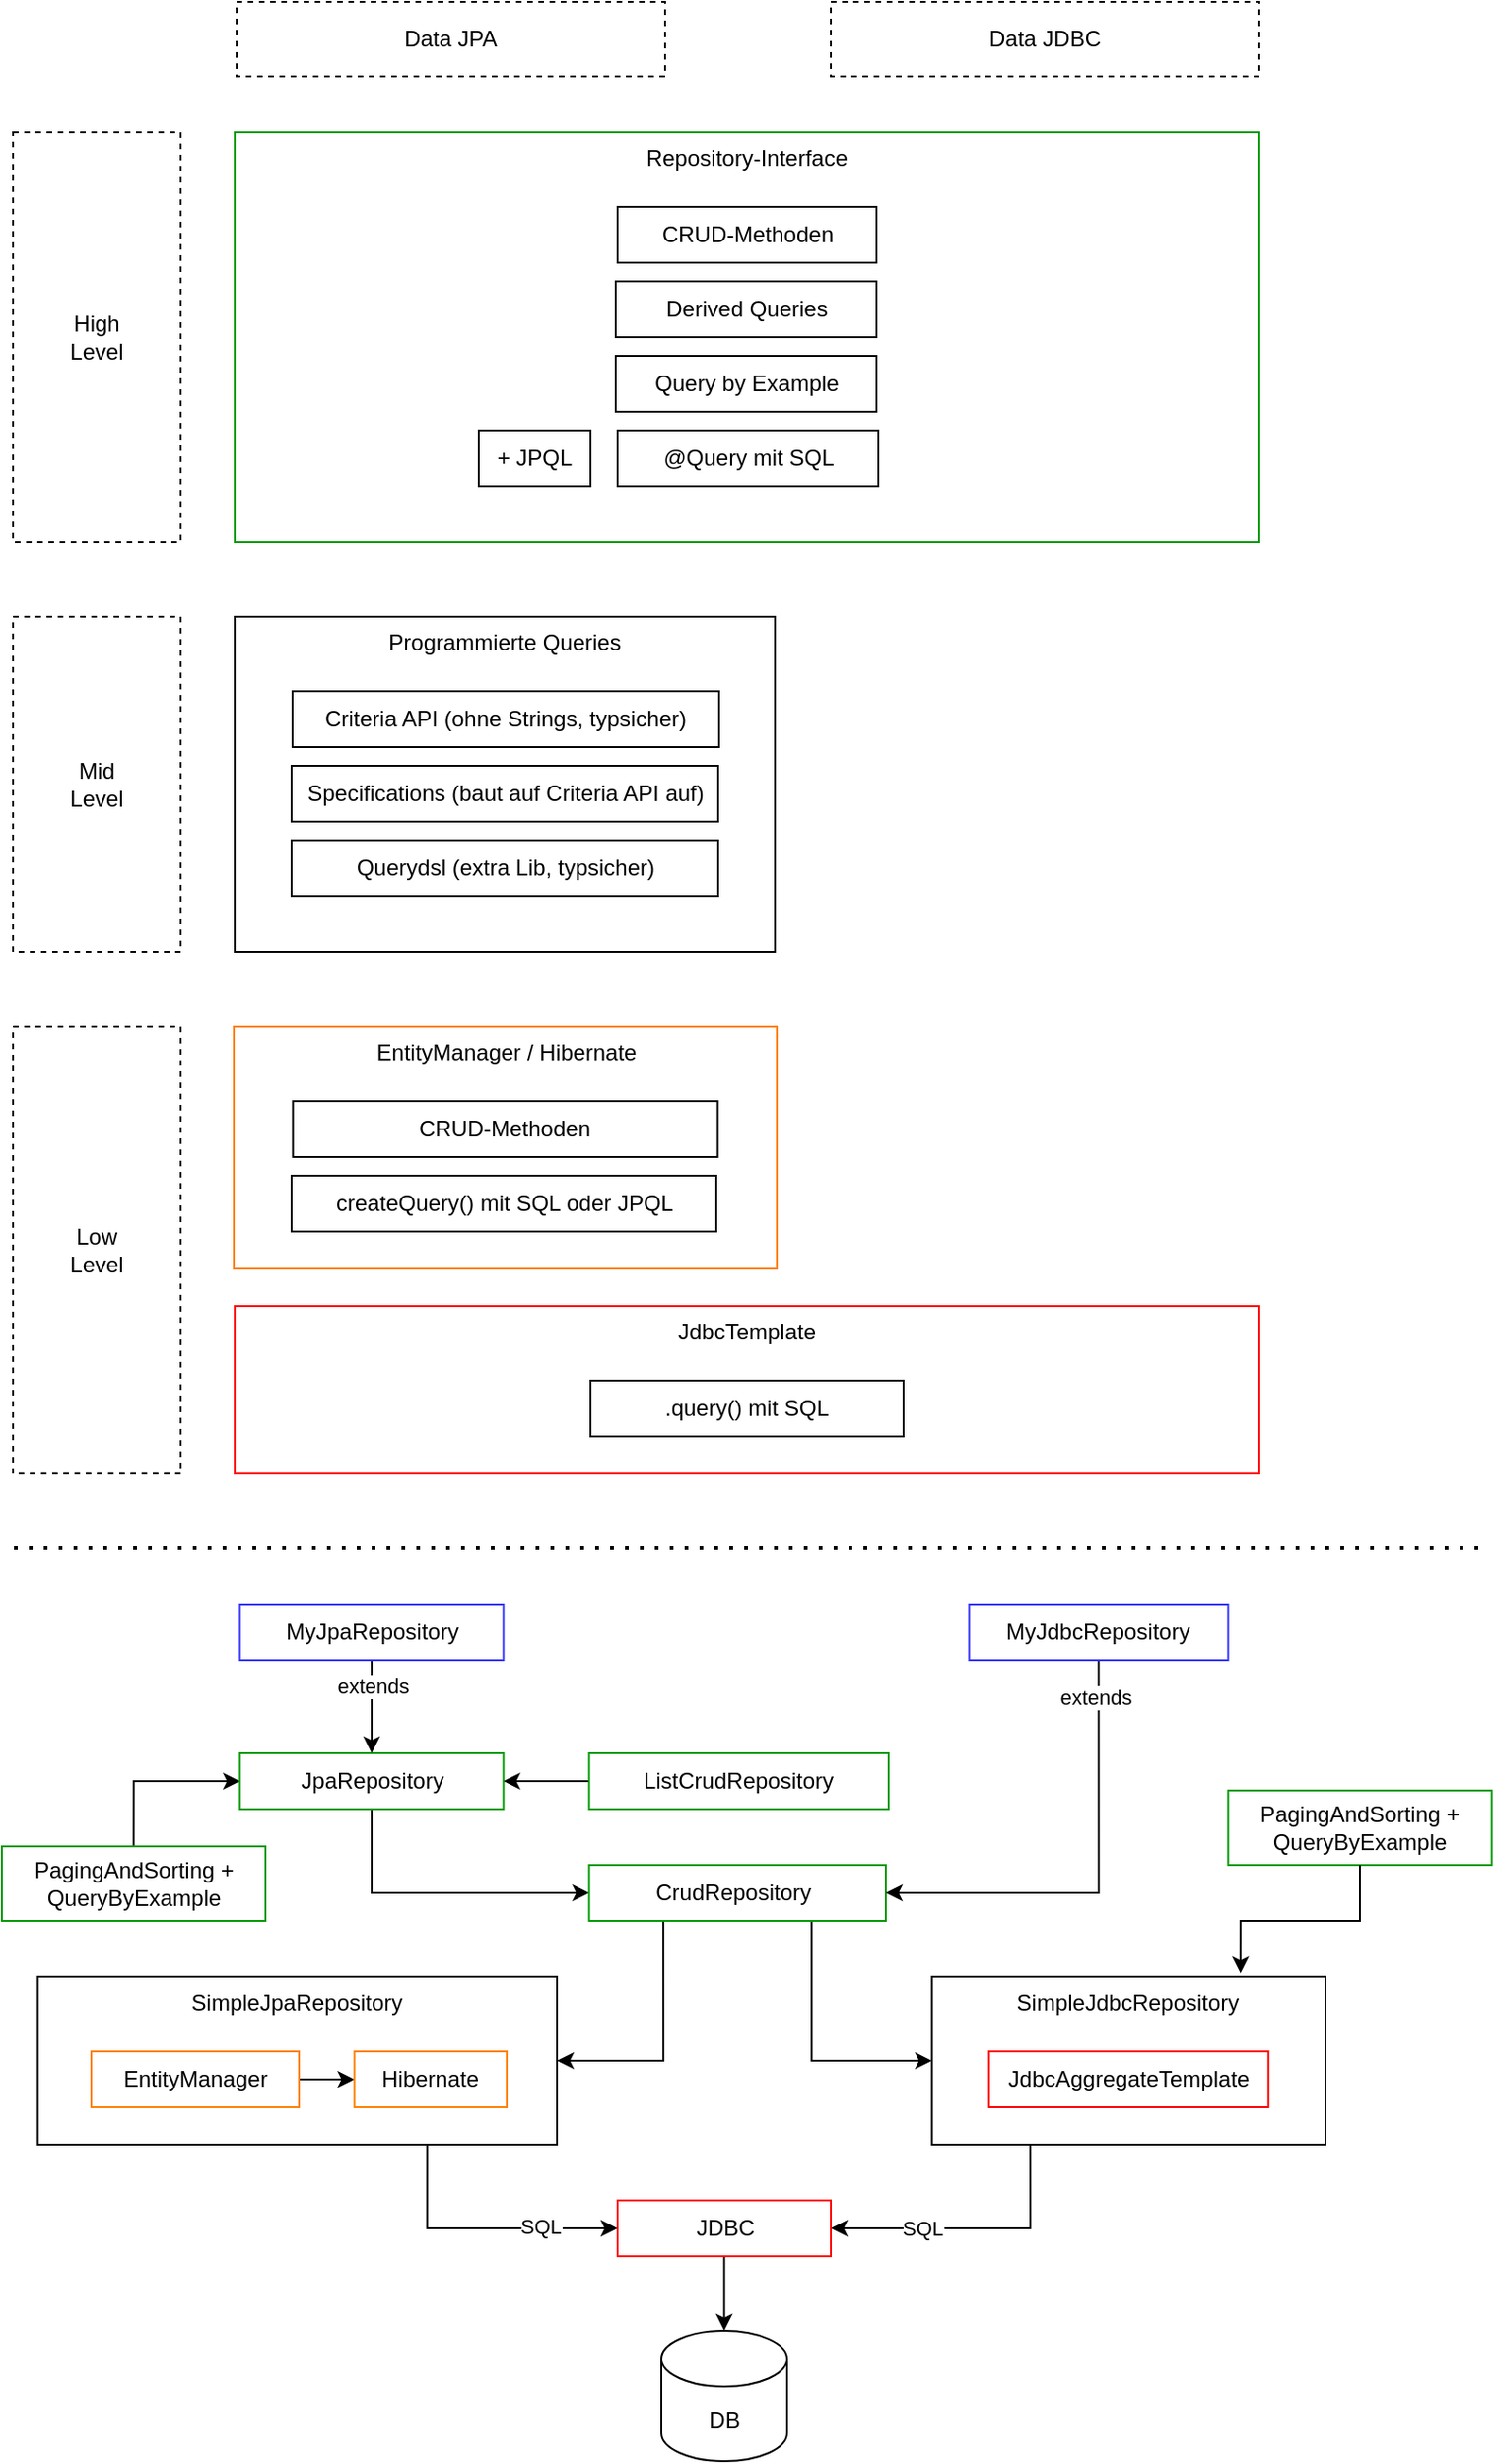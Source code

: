 <mxfile version="28.1.2">
  <diagram name="Seite-1" id="rULd7pBgQ6awdKB3KA3O">
    <mxGraphModel dx="1411" dy="775" grid="1" gridSize="10" guides="1" tooltips="1" connect="1" arrows="1" fold="1" page="1" pageScale="1" pageWidth="827" pageHeight="1169" math="0" shadow="0">
      <root>
        <mxCell id="0" />
        <mxCell id="1" parent="0" />
        <mxCell id="Ut3QOmlQ1fsutzuc1gcF-23" value="EntityManager / Hibernate" style="rounded=0;whiteSpace=wrap;html=1;verticalAlign=top;strokeColor=#FF8000;" parent="1" vertex="1">
          <mxGeometry x="138.5" y="560" width="291.5" height="130" as="geometry" />
        </mxCell>
        <mxCell id="vK8HXaf2Bst8ul_hzYVm-42" value="Repository-Interface" style="rounded=0;whiteSpace=wrap;html=1;verticalAlign=top;strokeColor=#009900;" parent="1" vertex="1">
          <mxGeometry x="139" y="80" width="550" height="220" as="geometry" />
        </mxCell>
        <mxCell id="Ut3QOmlQ1fsutzuc1gcF-1" value="CRUD-Methoden" style="rounded=0;whiteSpace=wrap;html=1;verticalAlign=middle;" parent="1" vertex="1">
          <mxGeometry x="344.5" y="120" width="139" height="30" as="geometry" />
        </mxCell>
        <mxCell id="Ut3QOmlQ1fsutzuc1gcF-2" value="Derived Queries" style="rounded=0;whiteSpace=wrap;html=1;verticalAlign=middle;" parent="1" vertex="1">
          <mxGeometry x="343.5" y="160" width="140" height="30" as="geometry" />
        </mxCell>
        <mxCell id="Ut3QOmlQ1fsutzuc1gcF-6" value="Data JPA" style="rounded=0;whiteSpace=wrap;html=1;dashed=1;" parent="1" vertex="1">
          <mxGeometry x="140" y="10" width="230" height="40" as="geometry" />
        </mxCell>
        <mxCell id="Ut3QOmlQ1fsutzuc1gcF-7" value="Data JDBC" style="rounded=0;whiteSpace=wrap;html=1;dashed=1;" parent="1" vertex="1">
          <mxGeometry x="459" y="10" width="230" height="40" as="geometry" />
        </mxCell>
        <mxCell id="Ut3QOmlQ1fsutzuc1gcF-12" value="Programmierte Queries" style="rounded=0;whiteSpace=wrap;html=1;verticalAlign=top;" parent="1" vertex="1">
          <mxGeometry x="139" y="340" width="290" height="180" as="geometry" />
        </mxCell>
        <mxCell id="Ut3QOmlQ1fsutzuc1gcF-13" value="Criteria API (ohne Strings, typsicher)" style="rounded=0;whiteSpace=wrap;html=1;verticalAlign=middle;" parent="1" vertex="1">
          <mxGeometry x="170" y="380" width="229" height="30" as="geometry" />
        </mxCell>
        <mxCell id="Ut3QOmlQ1fsutzuc1gcF-14" value="CRUD-Methoden" style="rounded=0;whiteSpace=wrap;html=1;verticalAlign=middle;" parent="1" vertex="1">
          <mxGeometry x="170.25" y="600" width="228" height="30" as="geometry" />
        </mxCell>
        <mxCell id="Ut3QOmlQ1fsutzuc1gcF-15" value="JdbcTemplate" style="rounded=0;whiteSpace=wrap;html=1;verticalAlign=top;strokeColor=#FF0000;" parent="1" vertex="1">
          <mxGeometry x="139" y="710" width="550" height="90" as="geometry" />
        </mxCell>
        <mxCell id="Ut3QOmlQ1fsutzuc1gcF-17" value=".query() mit SQL" style="rounded=0;whiteSpace=wrap;html=1;verticalAlign=middle;" parent="1" vertex="1">
          <mxGeometry x="330" y="750" width="168" height="30" as="geometry" />
        </mxCell>
        <mxCell id="Ut3QOmlQ1fsutzuc1gcF-18" value="Specifications (baut auf Criteria API auf)" style="rounded=0;whiteSpace=wrap;html=1;verticalAlign=middle;" parent="1" vertex="1">
          <mxGeometry x="169.5" y="420" width="229" height="30" as="geometry" />
        </mxCell>
        <mxCell id="Ut3QOmlQ1fsutzuc1gcF-19" value="High&lt;div&gt;Level&lt;/div&gt;" style="rounded=0;whiteSpace=wrap;html=1;dashed=1;" parent="1" vertex="1">
          <mxGeometry x="20" y="80" width="90" height="220" as="geometry" />
        </mxCell>
        <mxCell id="Ut3QOmlQ1fsutzuc1gcF-20" value="Mid&lt;div&gt;Level&lt;/div&gt;" style="rounded=0;whiteSpace=wrap;html=1;dashed=1;" parent="1" vertex="1">
          <mxGeometry x="20" y="340" width="90" height="180" as="geometry" />
        </mxCell>
        <mxCell id="Ut3QOmlQ1fsutzuc1gcF-21" value="Low&lt;div&gt;Level&lt;/div&gt;" style="rounded=0;whiteSpace=wrap;html=1;dashed=1;" parent="1" vertex="1">
          <mxGeometry x="20" y="560" width="90" height="240" as="geometry" />
        </mxCell>
        <mxCell id="Ut3QOmlQ1fsutzuc1gcF-22" value="Query by Example" style="rounded=0;whiteSpace=wrap;html=1;verticalAlign=middle;" parent="1" vertex="1">
          <mxGeometry x="343.5" y="200" width="140" height="30" as="geometry" />
        </mxCell>
        <mxCell id="Ut3QOmlQ1fsutzuc1gcF-24" value="Querydsl (extra Lib, typsicher)" style="rounded=0;whiteSpace=wrap;html=1;verticalAlign=middle;" parent="1" vertex="1">
          <mxGeometry x="169.5" y="460" width="229" height="30" as="geometry" />
        </mxCell>
        <mxCell id="Ut3QOmlQ1fsutzuc1gcF-25" value="" style="endArrow=none;dashed=1;html=1;dashPattern=1 3;strokeWidth=2;rounded=0;" parent="1" edge="1">
          <mxGeometry width="50" height="50" relative="1" as="geometry">
            <mxPoint x="20.5" y="840" as="sourcePoint" />
            <mxPoint x="810.5" y="840" as="targetPoint" />
          </mxGeometry>
        </mxCell>
        <mxCell id="Ut3QOmlQ1fsutzuc1gcF-41" style="edgeStyle=orthogonalEdgeStyle;rounded=0;orthogonalLoop=1;jettySize=auto;html=1;exitX=0.5;exitY=1;exitDx=0;exitDy=0;entryX=0;entryY=0.5;entryDx=0;entryDy=0;" parent="1" source="Ut3QOmlQ1fsutzuc1gcF-26" target="Ut3QOmlQ1fsutzuc1gcF-28" edge="1">
          <mxGeometry relative="1" as="geometry" />
        </mxCell>
        <mxCell id="Ut3QOmlQ1fsutzuc1gcF-26" value="JpaRepository" style="rounded=0;whiteSpace=wrap;html=1;verticalAlign=middle;strokeColor=#009900;" parent="1" vertex="1">
          <mxGeometry x="141.75" y="950" width="141.5" height="30" as="geometry" />
        </mxCell>
        <mxCell id="Ut3QOmlQ1fsutzuc1gcF-45" style="edgeStyle=orthogonalEdgeStyle;rounded=0;orthogonalLoop=1;jettySize=auto;html=1;exitX=0.5;exitY=1;exitDx=0;exitDy=0;entryX=0.5;entryY=0;entryDx=0;entryDy=0;" parent="1" source="Ut3QOmlQ1fsutzuc1gcF-27" target="Ut3QOmlQ1fsutzuc1gcF-26" edge="1">
          <mxGeometry relative="1" as="geometry" />
        </mxCell>
        <mxCell id="GMvpRuGKGKD4QVABmz52-10" value="extends" style="edgeLabel;html=1;align=center;verticalAlign=middle;resizable=0;points=[];" parent="Ut3QOmlQ1fsutzuc1gcF-45" vertex="1" connectable="0">
          <mxGeometry x="-0.45" y="-3" relative="1" as="geometry">
            <mxPoint x="3" as="offset" />
          </mxGeometry>
        </mxCell>
        <mxCell id="Ut3QOmlQ1fsutzuc1gcF-27" value="MyJpaRepository" style="rounded=0;whiteSpace=wrap;html=1;verticalAlign=middle;strokeColor=#3333FF;" parent="1" vertex="1">
          <mxGeometry x="141.75" y="870" width="141.5" height="30" as="geometry" />
        </mxCell>
        <mxCell id="Ut3QOmlQ1fsutzuc1gcF-43" style="edgeStyle=orthogonalEdgeStyle;rounded=0;orthogonalLoop=1;jettySize=auto;html=1;exitX=0.75;exitY=1;exitDx=0;exitDy=0;entryX=0;entryY=0.5;entryDx=0;entryDy=0;" parent="1" source="Ut3QOmlQ1fsutzuc1gcF-28" target="Ut3QOmlQ1fsutzuc1gcF-36" edge="1">
          <mxGeometry relative="1" as="geometry" />
        </mxCell>
        <mxCell id="Ut3QOmlQ1fsutzuc1gcF-44" style="edgeStyle=orthogonalEdgeStyle;rounded=0;orthogonalLoop=1;jettySize=auto;html=1;exitX=0.25;exitY=1;exitDx=0;exitDy=0;entryX=1;entryY=0.5;entryDx=0;entryDy=0;" parent="1" source="Ut3QOmlQ1fsutzuc1gcF-28" target="Ut3QOmlQ1fsutzuc1gcF-29" edge="1">
          <mxGeometry relative="1" as="geometry" />
        </mxCell>
        <mxCell id="Ut3QOmlQ1fsutzuc1gcF-28" value="CrudRepository&amp;nbsp;" style="rounded=0;whiteSpace=wrap;html=1;verticalAlign=middle;strokeColor=#009900;" parent="1" vertex="1">
          <mxGeometry x="329.25" y="1010" width="159.25" height="30" as="geometry" />
        </mxCell>
        <mxCell id="GMvpRuGKGKD4QVABmz52-4" style="edgeStyle=orthogonalEdgeStyle;rounded=0;orthogonalLoop=1;jettySize=auto;html=1;exitX=0.75;exitY=1;exitDx=0;exitDy=0;entryX=0;entryY=0.5;entryDx=0;entryDy=0;" parent="1" source="Ut3QOmlQ1fsutzuc1gcF-29" target="GMvpRuGKGKD4QVABmz52-3" edge="1">
          <mxGeometry relative="1" as="geometry" />
        </mxCell>
        <mxCell id="GMvpRuGKGKD4QVABmz52-8" value="SQL" style="edgeLabel;html=1;align=center;verticalAlign=middle;resizable=0;points=[];" parent="GMvpRuGKGKD4QVABmz52-4" vertex="1" connectable="0">
          <mxGeometry x="0.424" y="1" relative="1" as="geometry">
            <mxPoint as="offset" />
          </mxGeometry>
        </mxCell>
        <mxCell id="Ut3QOmlQ1fsutzuc1gcF-29" value="SimpleJpaRepository" style="rounded=0;whiteSpace=wrap;html=1;verticalAlign=top;" parent="1" vertex="1">
          <mxGeometry x="33.25" y="1070" width="278.75" height="90" as="geometry" />
        </mxCell>
        <mxCell id="GMvpRuGKGKD4QVABmz52-2" value="" style="edgeStyle=orthogonalEdgeStyle;rounded=0;orthogonalLoop=1;jettySize=auto;html=1;" parent="1" source="Ut3QOmlQ1fsutzuc1gcF-34" target="GMvpRuGKGKD4QVABmz52-1" edge="1">
          <mxGeometry relative="1" as="geometry" />
        </mxCell>
        <mxCell id="Ut3QOmlQ1fsutzuc1gcF-34" value="EntityManager" style="rounded=0;whiteSpace=wrap;html=1;verticalAlign=middle;strokeColor=#FF8000;" parent="1" vertex="1">
          <mxGeometry x="62" y="1110" width="111.5" height="30" as="geometry" />
        </mxCell>
        <mxCell id="Ut3QOmlQ1fsutzuc1gcF-42" style="edgeStyle=orthogonalEdgeStyle;rounded=0;orthogonalLoop=1;jettySize=auto;html=1;exitX=0.5;exitY=1;exitDx=0;exitDy=0;entryX=1;entryY=0.5;entryDx=0;entryDy=0;" parent="1" source="Ut3QOmlQ1fsutzuc1gcF-35" target="Ut3QOmlQ1fsutzuc1gcF-28" edge="1">
          <mxGeometry relative="1" as="geometry" />
        </mxCell>
        <mxCell id="GMvpRuGKGKD4QVABmz52-11" value="extends" style="edgeLabel;html=1;align=center;verticalAlign=middle;resizable=0;points=[];" parent="Ut3QOmlQ1fsutzuc1gcF-42" vertex="1" connectable="0">
          <mxGeometry x="-0.834" y="-2" relative="1" as="geometry">
            <mxPoint as="offset" />
          </mxGeometry>
        </mxCell>
        <mxCell id="Ut3QOmlQ1fsutzuc1gcF-35" value="MyJdbcRepository" style="rounded=0;whiteSpace=wrap;html=1;verticalAlign=middle;strokeColor=#3333FF;" parent="1" vertex="1">
          <mxGeometry x="533.25" y="870" width="139" height="30" as="geometry" />
        </mxCell>
        <mxCell id="GMvpRuGKGKD4QVABmz52-5" style="edgeStyle=orthogonalEdgeStyle;rounded=0;orthogonalLoop=1;jettySize=auto;html=1;exitX=0.25;exitY=1;exitDx=0;exitDy=0;entryX=1;entryY=0.5;entryDx=0;entryDy=0;" parent="1" source="Ut3QOmlQ1fsutzuc1gcF-36" target="GMvpRuGKGKD4QVABmz52-3" edge="1">
          <mxGeometry relative="1" as="geometry" />
        </mxCell>
        <mxCell id="GMvpRuGKGKD4QVABmz52-9" value="SQL" style="edgeLabel;html=1;align=center;verticalAlign=middle;resizable=0;points=[];" parent="GMvpRuGKGKD4QVABmz52-5" vertex="1" connectable="0">
          <mxGeometry x="0.355" relative="1" as="geometry">
            <mxPoint as="offset" />
          </mxGeometry>
        </mxCell>
        <mxCell id="Ut3QOmlQ1fsutzuc1gcF-36" value="SimpleJdbcRepository" style="rounded=0;whiteSpace=wrap;html=1;verticalAlign=top;" parent="1" vertex="1">
          <mxGeometry x="513.25" y="1070" width="211.25" height="90" as="geometry" />
        </mxCell>
        <mxCell id="Ut3QOmlQ1fsutzuc1gcF-38" value="JdbcAggregateTemplate" style="rounded=0;whiteSpace=wrap;html=1;verticalAlign=middle;strokeColor=#FF0000;" parent="1" vertex="1">
          <mxGeometry x="543.87" y="1110" width="150" height="30" as="geometry" />
        </mxCell>
        <mxCell id="Ut3QOmlQ1fsutzuc1gcF-47" style="edgeStyle=orthogonalEdgeStyle;rounded=0;orthogonalLoop=1;jettySize=auto;html=1;exitX=0.5;exitY=0;exitDx=0;exitDy=0;entryX=0;entryY=0.5;entryDx=0;entryDy=0;" parent="1" source="Ut3QOmlQ1fsutzuc1gcF-46" target="Ut3QOmlQ1fsutzuc1gcF-26" edge="1">
          <mxGeometry relative="1" as="geometry" />
        </mxCell>
        <mxCell id="Ut3QOmlQ1fsutzuc1gcF-46" value="PagingAndSorting +&lt;div&gt;QueryByExample&lt;/div&gt;" style="rounded=0;whiteSpace=wrap;html=1;verticalAlign=middle;strokeColor=#009900;" parent="1" vertex="1">
          <mxGeometry x="14" y="1000" width="141.5" height="40" as="geometry" />
        </mxCell>
        <mxCell id="Ut3QOmlQ1fsutzuc1gcF-48" value="PagingAndSorting +&lt;div&gt;QueryByExample&lt;/div&gt;" style="rounded=0;whiteSpace=wrap;html=1;verticalAlign=middle;strokeColor=#009900;" parent="1" vertex="1">
          <mxGeometry x="672.25" y="970" width="141.5" height="40" as="geometry" />
        </mxCell>
        <mxCell id="Ut3QOmlQ1fsutzuc1gcF-51" style="edgeStyle=orthogonalEdgeStyle;rounded=0;orthogonalLoop=1;jettySize=auto;html=1;exitX=0.5;exitY=1;exitDx=0;exitDy=0;entryX=0.784;entryY=-0.02;entryDx=0;entryDy=0;entryPerimeter=0;" parent="1" source="Ut3QOmlQ1fsutzuc1gcF-48" target="Ut3QOmlQ1fsutzuc1gcF-36" edge="1">
          <mxGeometry relative="1" as="geometry" />
        </mxCell>
        <mxCell id="Ut3QOmlQ1fsutzuc1gcF-52" value="createQuery() mit SQL oder JPQL" style="rounded=0;whiteSpace=wrap;html=1;verticalAlign=middle;" parent="1" vertex="1">
          <mxGeometry x="169.5" y="640" width="228" height="30" as="geometry" />
        </mxCell>
        <mxCell id="Ut3QOmlQ1fsutzuc1gcF-53" value="+ JPQL" style="rounded=0;whiteSpace=wrap;html=1;verticalAlign=middle;" parent="1" vertex="1">
          <mxGeometry x="270" y="240" width="60" height="30" as="geometry" />
        </mxCell>
        <mxCell id="Ut3QOmlQ1fsutzuc1gcF-54" value="@Query mit SQL" style="rounded=0;whiteSpace=wrap;html=1;verticalAlign=middle;" parent="1" vertex="1">
          <mxGeometry x="344.5" y="240" width="140" height="30" as="geometry" />
        </mxCell>
        <mxCell id="Ut3QOmlQ1fsutzuc1gcF-56" value="" style="edgeStyle=orthogonalEdgeStyle;rounded=0;orthogonalLoop=1;jettySize=auto;html=1;" parent="1" source="Ut3QOmlQ1fsutzuc1gcF-55" target="Ut3QOmlQ1fsutzuc1gcF-26" edge="1">
          <mxGeometry relative="1" as="geometry" />
        </mxCell>
        <mxCell id="Ut3QOmlQ1fsutzuc1gcF-55" value="ListCrudRepository" style="rounded=0;whiteSpace=wrap;html=1;verticalAlign=middle;strokeColor=#009900;" parent="1" vertex="1">
          <mxGeometry x="329.25" y="950" width="160.75" height="30" as="geometry" />
        </mxCell>
        <mxCell id="GMvpRuGKGKD4QVABmz52-1" value="Hibernate" style="rounded=0;whiteSpace=wrap;html=1;verticalAlign=middle;strokeColor=#FF8000;" parent="1" vertex="1">
          <mxGeometry x="203.25" y="1110" width="81.75" height="30" as="geometry" />
        </mxCell>
        <mxCell id="GMvpRuGKGKD4QVABmz52-7" value="" style="edgeStyle=orthogonalEdgeStyle;rounded=0;orthogonalLoop=1;jettySize=auto;html=1;" parent="1" source="GMvpRuGKGKD4QVABmz52-3" target="GMvpRuGKGKD4QVABmz52-6" edge="1">
          <mxGeometry relative="1" as="geometry" />
        </mxCell>
        <mxCell id="GMvpRuGKGKD4QVABmz52-3" value="JDBC" style="rounded=0;whiteSpace=wrap;html=1;verticalAlign=middle;strokeColor=#FF0000;" parent="1" vertex="1">
          <mxGeometry x="344.5" y="1190" width="114.5" height="30" as="geometry" />
        </mxCell>
        <mxCell id="GMvpRuGKGKD4QVABmz52-6" value="DB" style="shape=cylinder3;whiteSpace=wrap;html=1;boundedLbl=1;backgroundOutline=1;size=15;" parent="1" vertex="1">
          <mxGeometry x="368" y="1260" width="67.5" height="70" as="geometry" />
        </mxCell>
      </root>
    </mxGraphModel>
  </diagram>
</mxfile>
